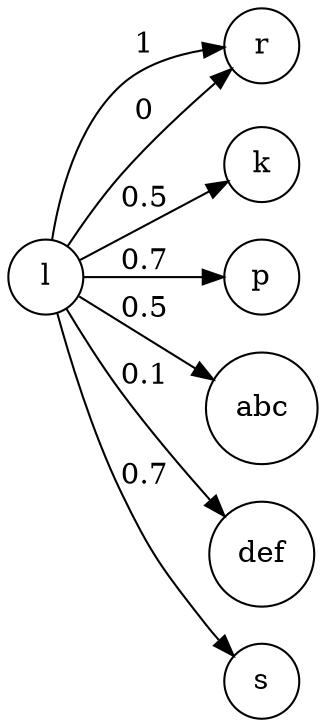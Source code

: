 digraph net {
rankdir=LR;
node [shape=circle];
l -> r [ label = 1 ];
l -> r [ label = 0 ];
l -> k [ label = 0.5 ];
l -> p [ label = 0.7 ];
l -> abc [ label = 0.5 ];
l -> def [ label = 0.1 ];
l -> s [ label = 0.7 ];
}
